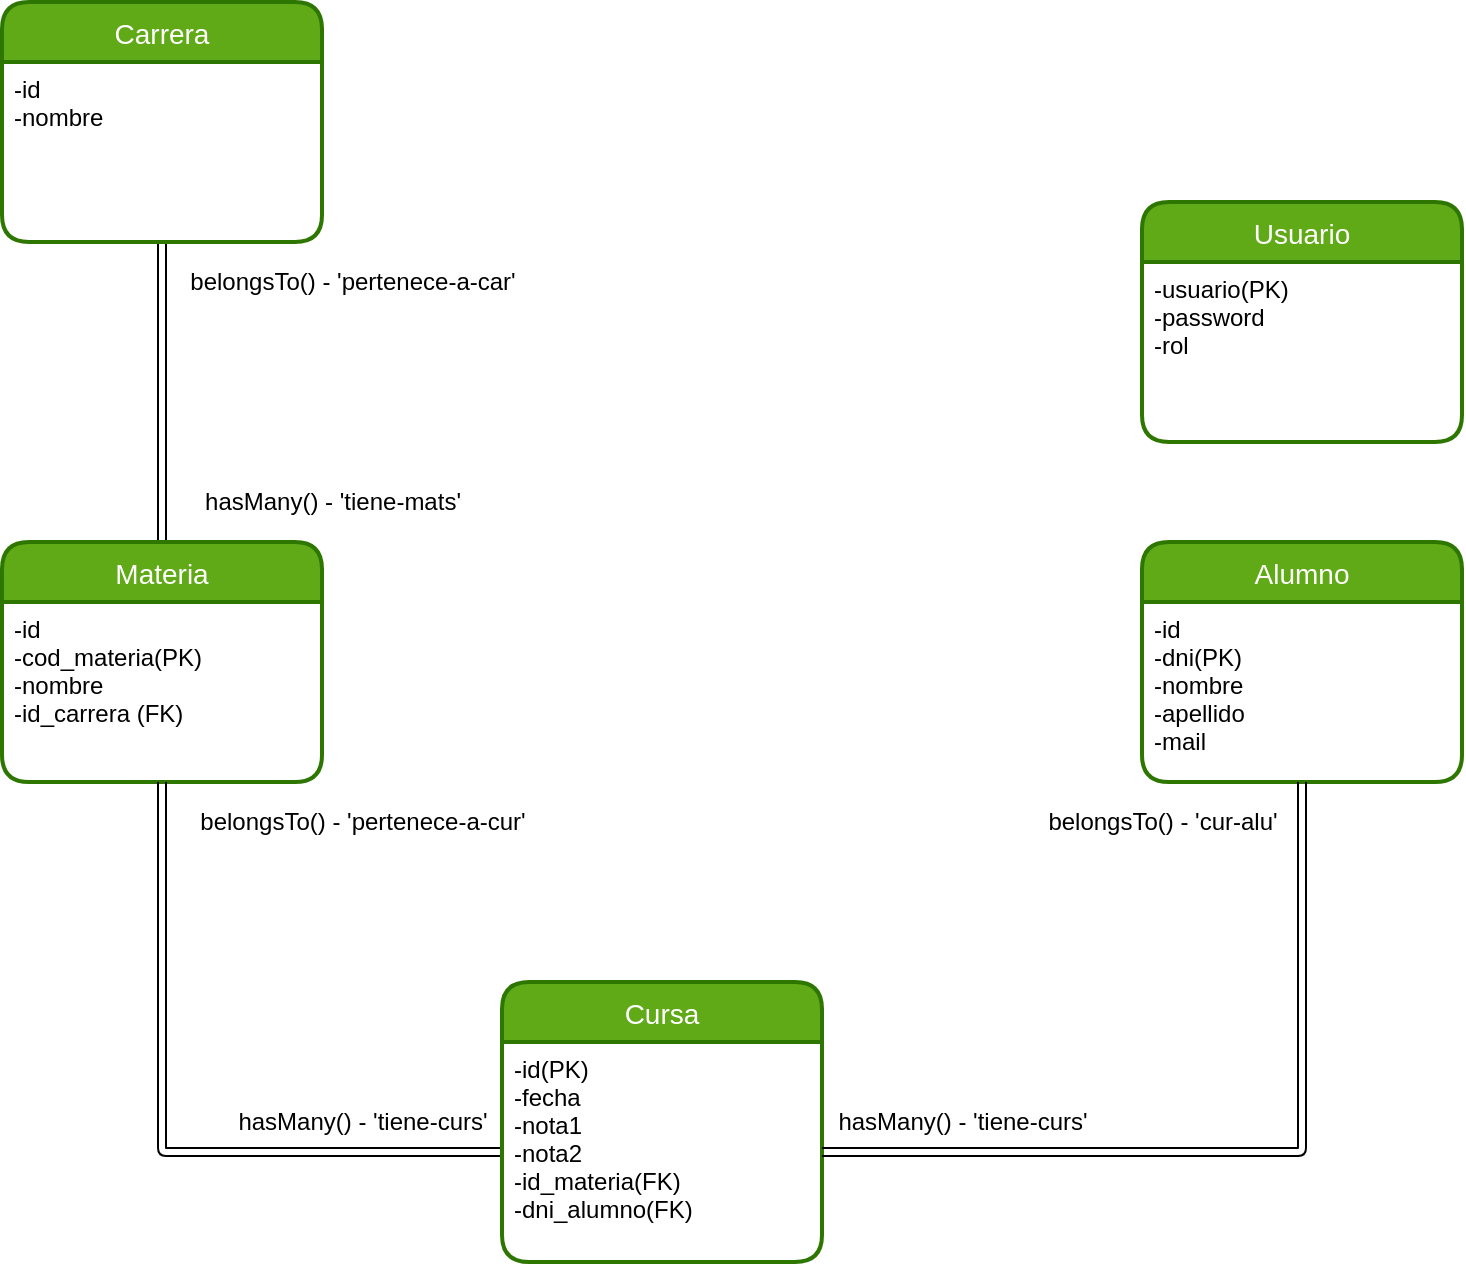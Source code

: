 <mxfile>
    <diagram id="r-e8Xfkd-kcNvf9qeX1_" name="Página-1">
        <mxGraphModel dx="1288" dy="500" grid="1" gridSize="10" guides="1" tooltips="1" connect="1" arrows="1" fold="1" page="1" pageScale="1" pageWidth="827" pageHeight="1169" math="0" shadow="0">
            <root>
                <mxCell id="0"/>
                <mxCell id="1" parent="0"/>
                <mxCell id="7" value="" style="edgeStyle=none;html=1;shape=link;" parent="1" source="2" target="5" edge="1">
                    <mxGeometry relative="1" as="geometry"/>
                </mxCell>
                <mxCell id="2" value="Carrera" style="swimlane;childLayout=stackLayout;horizontal=1;startSize=30;horizontalStack=0;rounded=1;fontSize=14;fontStyle=0;strokeWidth=2;resizeParent=0;resizeLast=1;shadow=0;dashed=0;align=center;fillColor=#60a917;fontColor=#ffffff;strokeColor=#2D7600;gradientColor=none;swimlaneFillColor=default;" parent="1" vertex="1">
                    <mxGeometry x="60" y="140" width="160" height="120" as="geometry"/>
                </mxCell>
                <mxCell id="3" value="-id&#10;-nombre" style="align=left;strokeColor=none;fillColor=none;spacingLeft=4;fontSize=12;verticalAlign=top;resizable=0;rotatable=0;part=1;" parent="2" vertex="1">
                    <mxGeometry y="30" width="160" height="90" as="geometry"/>
                </mxCell>
                <mxCell id="5" value="Materia" style="swimlane;childLayout=stackLayout;horizontal=1;startSize=30;horizontalStack=0;rounded=1;fontSize=14;fontStyle=0;strokeWidth=2;resizeParent=0;resizeLast=1;shadow=0;dashed=0;align=center;fillColor=#60a917;fontColor=#ffffff;strokeColor=#2D7600;swimlaneFillColor=default;" parent="1" vertex="1">
                    <mxGeometry x="60" y="410" width="160" height="120" as="geometry"/>
                </mxCell>
                <mxCell id="6" value="-id&#10;-cod_materia(PK)&#10;-nombre&#10;-id_carrera (FK)" style="align=left;strokeColor=none;fillColor=none;spacingLeft=4;fontSize=12;verticalAlign=top;resizable=0;rotatable=0;part=1;" parent="5" vertex="1">
                    <mxGeometry y="30" width="160" height="90" as="geometry"/>
                </mxCell>
                <mxCell id="12" value="Alumno" style="swimlane;childLayout=stackLayout;horizontal=1;startSize=30;horizontalStack=0;rounded=1;fontSize=14;fontStyle=0;strokeWidth=2;resizeParent=0;resizeLast=1;shadow=0;dashed=0;align=center;fillColor=#60a917;fontColor=#ffffff;strokeColor=#2D7600;swimlaneFillColor=default;" parent="1" vertex="1">
                    <mxGeometry x="630" y="410" width="160" height="120" as="geometry"/>
                </mxCell>
                <mxCell id="13" value="-id&#10;-dni(PK)&#10;-nombre&#10;-apellido&#10;-mail" style="align=left;strokeColor=none;fillColor=none;spacingLeft=4;fontSize=12;verticalAlign=top;resizable=0;rotatable=0;part=1;" parent="12" vertex="1">
                    <mxGeometry y="30" width="160" height="90" as="geometry"/>
                </mxCell>
                <mxCell id="19" style="edgeStyle=none;html=1;exitX=0;exitY=0.5;exitDx=0;exitDy=0;strokeColor=default;shape=link;" parent="1" source="16" target="6" edge="1">
                    <mxGeometry relative="1" as="geometry">
                        <Array as="points">
                            <mxPoint x="140" y="715"/>
                        </Array>
                    </mxGeometry>
                </mxCell>
                <mxCell id="15" value="Cursa" style="swimlane;childLayout=stackLayout;horizontal=1;startSize=30;horizontalStack=0;rounded=1;fontSize=14;fontStyle=0;strokeWidth=2;resizeParent=0;resizeLast=1;shadow=0;dashed=0;align=center;fillColor=#60a917;fontColor=#ffffff;strokeColor=#2D7600;swimlaneFillColor=default;" parent="1" vertex="1">
                    <mxGeometry x="310" y="630" width="160" height="140" as="geometry"/>
                </mxCell>
                <mxCell id="16" value="-id(PK)&#10;-fecha&#10;-nota1&#10;-nota2&#10;-id_materia(FK)&#10;-dni_alumno(FK)" style="align=left;strokeColor=none;fillColor=none;spacingLeft=4;fontSize=12;verticalAlign=top;resizable=0;rotatable=0;part=1;" parent="15" vertex="1">
                    <mxGeometry y="30" width="160" height="110" as="geometry"/>
                </mxCell>
                <mxCell id="20" value="hasMany() - 'tiene-mats'" style="text;html=1;resizable=0;autosize=1;align=center;verticalAlign=middle;points=[];fillColor=none;strokeColor=none;rounded=0;rotation=0;" parent="1" vertex="1">
                    <mxGeometry x="155" y="380" width="140" height="20" as="geometry"/>
                </mxCell>
                <mxCell id="21" value="belongsTo() - 'pertenece-a-car'" style="text;html=1;resizable=0;autosize=1;align=center;verticalAlign=middle;points=[];fillColor=none;strokeColor=none;rounded=0;rotation=0;" parent="1" vertex="1">
                    <mxGeometry x="145" y="270" width="180" height="20" as="geometry"/>
                </mxCell>
                <mxCell id="22" value="belongsTo() - 'pertenece-a-cur'" style="text;html=1;resizable=0;autosize=1;align=center;verticalAlign=middle;points=[];fillColor=none;strokeColor=none;rounded=0;" parent="1" vertex="1">
                    <mxGeometry x="150" y="540" width="180" height="20" as="geometry"/>
                </mxCell>
                <mxCell id="23" value="hasMany() - 'tiene-curs'" style="text;html=1;resizable=0;autosize=1;align=center;verticalAlign=middle;points=[];fillColor=none;strokeColor=none;rounded=0;" parent="1" vertex="1">
                    <mxGeometry x="170" y="690" width="140" height="20" as="geometry"/>
                </mxCell>
                <mxCell id="25" value="belongsTo() - 'cur-alu'" style="text;html=1;resizable=0;autosize=1;align=center;verticalAlign=middle;points=[];fillColor=none;strokeColor=none;rounded=0;rotation=0;" parent="1" vertex="1">
                    <mxGeometry x="550" y="540" width="180" height="20" as="geometry"/>
                </mxCell>
                <mxCell id="24" value="hasMany() - 'tiene-curs'" style="text;html=1;resizable=0;autosize=1;align=center;verticalAlign=middle;points=[];fillColor=none;strokeColor=none;rounded=0;rotation=0;" parent="1" vertex="1">
                    <mxGeometry x="470" y="690" width="140" height="20" as="geometry"/>
                </mxCell>
                <mxCell id="27" value="" style="edgeStyle=none;html=1;shape=link;endArrow=none;entryX=1;entryY=0.5;entryDx=0;entryDy=0;" parent="1" source="12" target="16" edge="1">
                    <mxGeometry relative="1" as="geometry">
                        <mxPoint x="710" y="530" as="sourcePoint"/>
                        <mxPoint x="470" y="700" as="targetPoint"/>
                        <Array as="points">
                            <mxPoint x="710" y="715"/>
                        </Array>
                    </mxGeometry>
                </mxCell>
                <mxCell id="28" value="Usuario" style="swimlane;childLayout=stackLayout;horizontal=1;startSize=30;horizontalStack=0;rounded=1;fontSize=14;fontStyle=0;strokeWidth=2;resizeParent=0;resizeLast=1;shadow=0;dashed=0;align=center;fillColor=#60a917;fontColor=#ffffff;strokeColor=#2D7600;gradientColor=none;swimlaneFillColor=default;" parent="1" vertex="1">
                    <mxGeometry x="630" y="240" width="160" height="120" as="geometry"/>
                </mxCell>
                <mxCell id="29" value="-usuario(PK)&#10;-password&#10;-rol" style="align=left;strokeColor=none;fillColor=none;spacingLeft=4;fontSize=12;verticalAlign=top;resizable=0;rotatable=0;part=1;" parent="28" vertex="1">
                    <mxGeometry y="30" width="160" height="90" as="geometry"/>
                </mxCell>
            </root>
        </mxGraphModel>
    </diagram>
</mxfile>